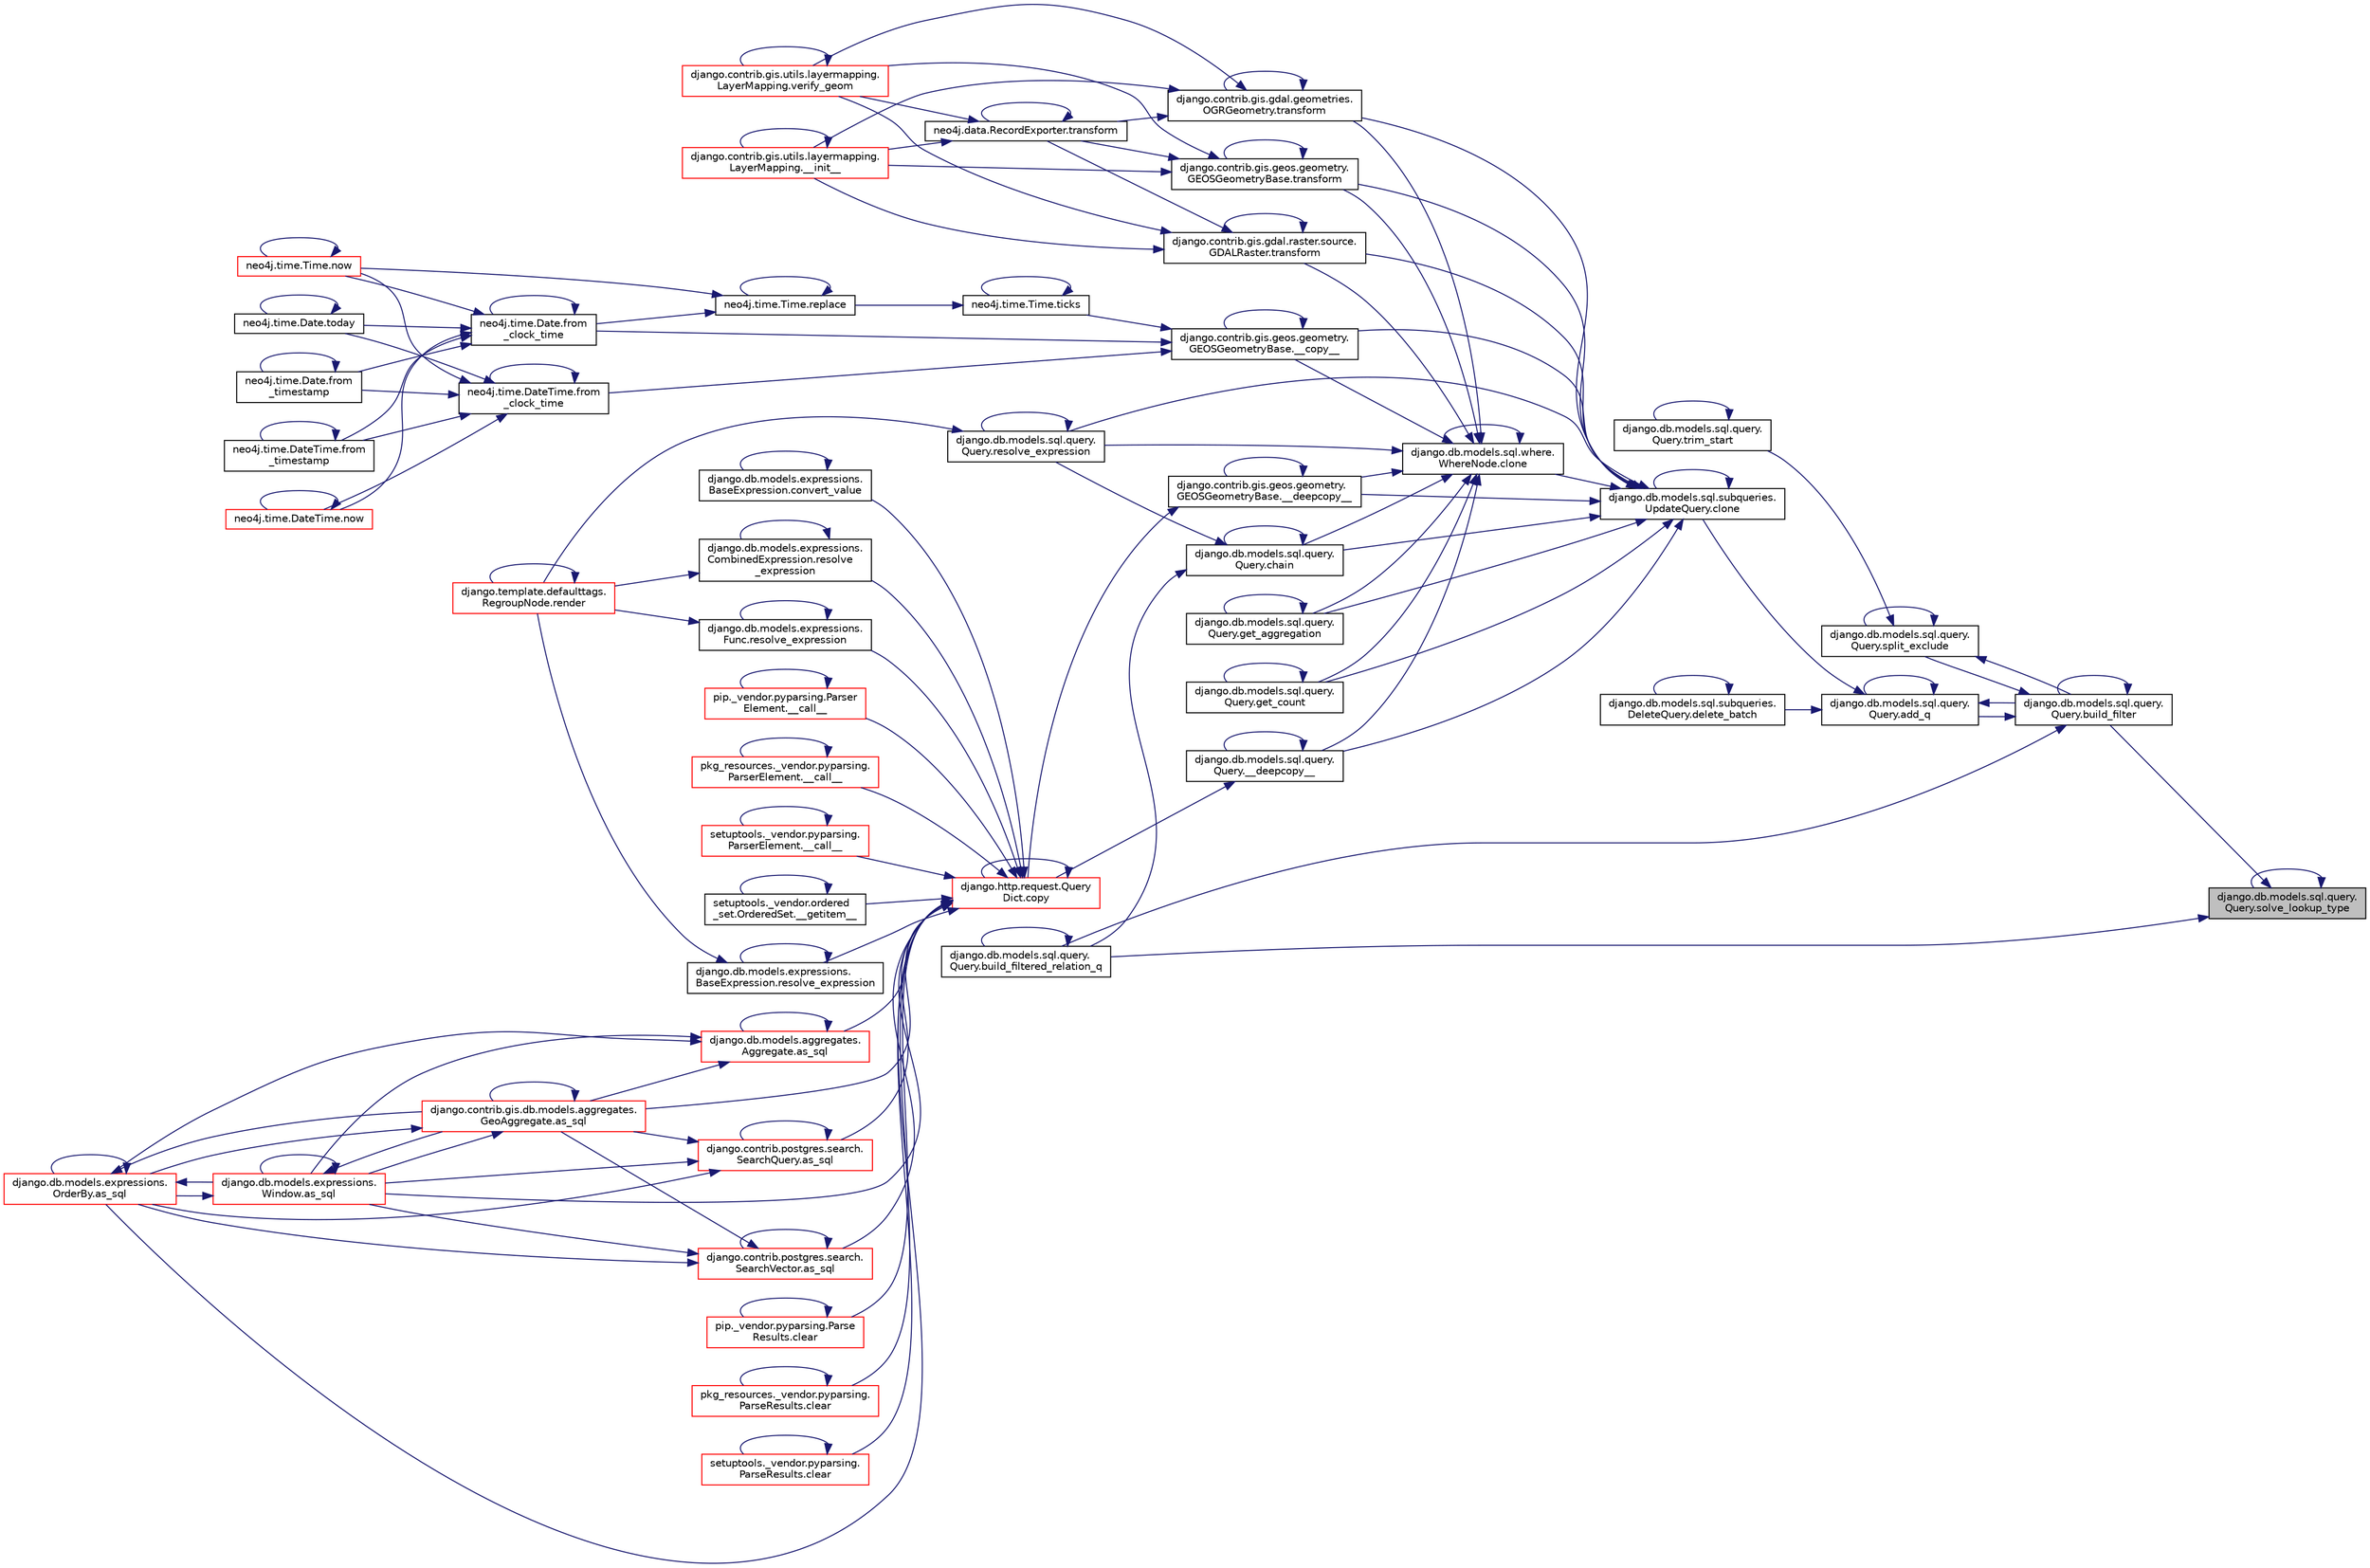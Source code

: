 digraph "django.db.models.sql.query.Query.solve_lookup_type"
{
 // LATEX_PDF_SIZE
  edge [fontname="Helvetica",fontsize="10",labelfontname="Helvetica",labelfontsize="10"];
  node [fontname="Helvetica",fontsize="10",shape=record];
  rankdir="RL";
  Node1 [label="django.db.models.sql.query.\lQuery.solve_lookup_type",height=0.2,width=0.4,color="black", fillcolor="grey75", style="filled", fontcolor="black",tooltip=" "];
  Node1 -> Node2 [dir="back",color="midnightblue",fontsize="10",style="solid",fontname="Helvetica"];
  Node2 [label="django.db.models.sql.query.\lQuery.build_filter",height=0.2,width=0.4,color="black", fillcolor="white", style="filled",URL="$d6/d30/classdjango_1_1db_1_1models_1_1sql_1_1query_1_1_query.html#a3565fa9d1085214980159515f173d668",tooltip=" "];
  Node2 -> Node3 [dir="back",color="midnightblue",fontsize="10",style="solid",fontname="Helvetica"];
  Node3 [label="django.db.models.sql.query.\lQuery.add_q",height=0.2,width=0.4,color="black", fillcolor="white", style="filled",URL="$d6/d30/classdjango_1_1db_1_1models_1_1sql_1_1query_1_1_query.html#aed1360c7f39dc7cab3261d18f90c87d4",tooltip=" "];
  Node3 -> Node3 [dir="back",color="midnightblue",fontsize="10",style="solid",fontname="Helvetica"];
  Node3 -> Node2 [dir="back",color="midnightblue",fontsize="10",style="solid",fontname="Helvetica"];
  Node3 -> Node4 [dir="back",color="midnightblue",fontsize="10",style="solid",fontname="Helvetica"];
  Node4 [label="django.db.models.sql.subqueries.\lUpdateQuery.clone",height=0.2,width=0.4,color="black", fillcolor="white", style="filled",URL="$d5/de4/classdjango_1_1db_1_1models_1_1sql_1_1subqueries_1_1_update_query.html#aa27f04cebfd03635df399ef4c8a4b203",tooltip=" "];
  Node4 -> Node5 [dir="back",color="midnightblue",fontsize="10",style="solid",fontname="Helvetica"];
  Node5 [label="django.contrib.gis.geos.geometry.\lGEOSGeometryBase.__copy__",height=0.2,width=0.4,color="black", fillcolor="white", style="filled",URL="$d0/d97/classdjango_1_1contrib_1_1gis_1_1geos_1_1geometry_1_1_g_e_o_s_geometry_base.html#ad0b8f9f034cdd53b3646bc83bebfee9d",tooltip=" "];
  Node5 -> Node5 [dir="back",color="midnightblue",fontsize="10",style="solid",fontname="Helvetica"];
  Node5 -> Node6 [dir="back",color="midnightblue",fontsize="10",style="solid",fontname="Helvetica"];
  Node6 [label="neo4j.time.Date.from\l_clock_time",height=0.2,width=0.4,color="black", fillcolor="white", style="filled",URL="$d1/d6f/classneo4j_1_1time_1_1_date.html#a6e815a48a02a3f3d230e95d923cfb43b",tooltip=" "];
  Node6 -> Node6 [dir="back",color="midnightblue",fontsize="10",style="solid",fontname="Helvetica"];
  Node6 -> Node7 [dir="back",color="midnightblue",fontsize="10",style="solid",fontname="Helvetica"];
  Node7 [label="neo4j.time.Date.from\l_timestamp",height=0.2,width=0.4,color="black", fillcolor="white", style="filled",URL="$d1/d6f/classneo4j_1_1time_1_1_date.html#ad58021fec6b36c49f254926089415622",tooltip=" "];
  Node7 -> Node7 [dir="back",color="midnightblue",fontsize="10",style="solid",fontname="Helvetica"];
  Node6 -> Node8 [dir="back",color="midnightblue",fontsize="10",style="solid",fontname="Helvetica"];
  Node8 [label="neo4j.time.DateTime.from\l_timestamp",height=0.2,width=0.4,color="black", fillcolor="white", style="filled",URL="$d4/dcd/classneo4j_1_1time_1_1_date_time.html#a4d4684a2c591eafc581a2fda9ce123c9",tooltip=" "];
  Node8 -> Node8 [dir="back",color="midnightblue",fontsize="10",style="solid",fontname="Helvetica"];
  Node6 -> Node9 [dir="back",color="midnightblue",fontsize="10",style="solid",fontname="Helvetica"];
  Node9 [label="neo4j.time.Time.now",height=0.2,width=0.4,color="red", fillcolor="white", style="filled",URL="$db/d2a/classneo4j_1_1time_1_1_time.html#af50231a17a30a4c4cee2fcad3c023f46",tooltip=" "];
  Node9 -> Node9 [dir="back",color="midnightblue",fontsize="10",style="solid",fontname="Helvetica"];
  Node6 -> Node406 [dir="back",color="midnightblue",fontsize="10",style="solid",fontname="Helvetica"];
  Node406 [label="neo4j.time.DateTime.now",height=0.2,width=0.4,color="red", fillcolor="white", style="filled",URL="$d4/dcd/classneo4j_1_1time_1_1_date_time.html#a2b498ad246b4e6ad2238a68ad375ce34",tooltip=" "];
  Node406 -> Node406 [dir="back",color="midnightblue",fontsize="10",style="solid",fontname="Helvetica"];
  Node6 -> Node407 [dir="back",color="midnightblue",fontsize="10",style="solid",fontname="Helvetica"];
  Node407 [label="neo4j.time.Date.today",height=0.2,width=0.4,color="black", fillcolor="white", style="filled",URL="$d1/d6f/classneo4j_1_1time_1_1_date.html#a9f063ca6ba2a1f9c67cb16ee405d8c93",tooltip=" "];
  Node407 -> Node407 [dir="back",color="midnightblue",fontsize="10",style="solid",fontname="Helvetica"];
  Node5 -> Node405 [dir="back",color="midnightblue",fontsize="10",style="solid",fontname="Helvetica"];
  Node405 [label="neo4j.time.DateTime.from\l_clock_time",height=0.2,width=0.4,color="black", fillcolor="white", style="filled",URL="$d4/dcd/classneo4j_1_1time_1_1_date_time.html#a12a2d4d1586b225b0a6156d4e6d4cc0c",tooltip=" "];
  Node405 -> Node405 [dir="back",color="midnightblue",fontsize="10",style="solid",fontname="Helvetica"];
  Node405 -> Node7 [dir="back",color="midnightblue",fontsize="10",style="solid",fontname="Helvetica"];
  Node405 -> Node8 [dir="back",color="midnightblue",fontsize="10",style="solid",fontname="Helvetica"];
  Node405 -> Node9 [dir="back",color="midnightblue",fontsize="10",style="solid",fontname="Helvetica"];
  Node405 -> Node406 [dir="back",color="midnightblue",fontsize="10",style="solid",fontname="Helvetica"];
  Node405 -> Node407 [dir="back",color="midnightblue",fontsize="10",style="solid",fontname="Helvetica"];
  Node5 -> Node458 [dir="back",color="midnightblue",fontsize="10",style="solid",fontname="Helvetica"];
  Node458 [label="neo4j.time.Time.ticks",height=0.2,width=0.4,color="black", fillcolor="white", style="filled",URL="$db/d2a/classneo4j_1_1time_1_1_time.html#af3cbc3ab118ea3f7c8aaee2cc13a89e1",tooltip=" "];
  Node458 -> Node459 [dir="back",color="midnightblue",fontsize="10",style="solid",fontname="Helvetica"];
  Node459 [label="neo4j.time.Time.replace",height=0.2,width=0.4,color="black", fillcolor="white", style="filled",URL="$db/d2a/classneo4j_1_1time_1_1_time.html#a5460a840afb4c8da3de9bb82646b9c28",tooltip=" "];
  Node459 -> Node6 [dir="back",color="midnightblue",fontsize="10",style="solid",fontname="Helvetica"];
  Node459 -> Node9 [dir="back",color="midnightblue",fontsize="10",style="solid",fontname="Helvetica"];
  Node459 -> Node459 [dir="back",color="midnightblue",fontsize="10",style="solid",fontname="Helvetica"];
  Node458 -> Node458 [dir="back",color="midnightblue",fontsize="10",style="solid",fontname="Helvetica"];
  Node4 -> Node213 [dir="back",color="midnightblue",fontsize="10",style="solid",fontname="Helvetica"];
  Node213 [label="django.db.models.sql.query.\lQuery.__deepcopy__",height=0.2,width=0.4,color="black", fillcolor="white", style="filled",URL="$d6/d30/classdjango_1_1db_1_1models_1_1sql_1_1query_1_1_query.html#a47d0b39c5cf5d7f03c4ce7f394792e9e",tooltip=" "];
  Node213 -> Node213 [dir="back",color="midnightblue",fontsize="10",style="solid",fontname="Helvetica"];
  Node213 -> Node214 [dir="back",color="midnightblue",fontsize="10",style="solid",fontname="Helvetica"];
  Node214 [label="django.http.request.Query\lDict.copy",height=0.2,width=0.4,color="red", fillcolor="white", style="filled",URL="$d3/dd6/classdjango_1_1http_1_1request_1_1_query_dict.html#ae0e3cea351ea34f0e9139f73870da81e",tooltip=" "];
  Node214 -> Node14 [dir="back",color="midnightblue",fontsize="10",style="solid",fontname="Helvetica"];
  Node14 [label="pip._vendor.pyparsing.Parser\lElement.__call__",height=0.2,width=0.4,color="red", fillcolor="white", style="filled",URL="$df/d7f/classpip_1_1__vendor_1_1pyparsing_1_1_parser_element.html#ae345dfb10ea6a1e9c77120e86129ab16",tooltip=" "];
  Node14 -> Node14 [dir="back",color="midnightblue",fontsize="10",style="solid",fontname="Helvetica"];
  Node214 -> Node17 [dir="back",color="midnightblue",fontsize="10",style="solid",fontname="Helvetica"];
  Node17 [label="pkg_resources._vendor.pyparsing.\lParserElement.__call__",height=0.2,width=0.4,color="red", fillcolor="white", style="filled",URL="$de/df0/classpkg__resources_1_1__vendor_1_1pyparsing_1_1_parser_element.html#a43d9a7e720d29a80c49f63998712c9a5",tooltip=" "];
  Node17 -> Node17 [dir="back",color="midnightblue",fontsize="10",style="solid",fontname="Helvetica"];
  Node214 -> Node18 [dir="back",color="midnightblue",fontsize="10",style="solid",fontname="Helvetica"];
  Node18 [label="setuptools._vendor.pyparsing.\lParserElement.__call__",height=0.2,width=0.4,color="red", fillcolor="white", style="filled",URL="$d9/d25/classsetuptools_1_1__vendor_1_1pyparsing_1_1_parser_element.html#a7f154aa4d9339f88d2306325bf99b953",tooltip=" "];
  Node18 -> Node18 [dir="back",color="midnightblue",fontsize="10",style="solid",fontname="Helvetica"];
  Node214 -> Node19 [dir="back",color="midnightblue",fontsize="10",style="solid",fontname="Helvetica"];
  Node19 [label="setuptools._vendor.ordered\l_set.OrderedSet.__getitem__",height=0.2,width=0.4,color="black", fillcolor="white", style="filled",URL="$d0/d40/classsetuptools_1_1__vendor_1_1ordered__set_1_1_ordered_set.html#afa5d263824cc35374a0cf762672f68ae",tooltip=" "];
  Node19 -> Node19 [dir="back",color="midnightblue",fontsize="10",style="solid",fontname="Helvetica"];
  Node214 -> Node20 [dir="back",color="midnightblue",fontsize="10",style="solid",fontname="Helvetica"];
  Node20 [label="django.db.models.aggregates.\lAggregate.as_sql",height=0.2,width=0.4,color="red", fillcolor="white", style="filled",URL="$d7/d0c/classdjango_1_1db_1_1models_1_1aggregates_1_1_aggregate.html#a86af10d7994d4f7a535cb7476201db71",tooltip=" "];
  Node20 -> Node20 [dir="back",color="midnightblue",fontsize="10",style="solid",fontname="Helvetica"];
  Node20 -> Node23 [dir="back",color="midnightblue",fontsize="10",style="solid",fontname="Helvetica"];
  Node23 [label="django.contrib.gis.db.models.aggregates.\lGeoAggregate.as_sql",height=0.2,width=0.4,color="red", fillcolor="white", style="filled",URL="$df/dbe/classdjango_1_1contrib_1_1gis_1_1db_1_1models_1_1aggregates_1_1_geo_aggregate.html#a129bfb83cb8d965d40be63e974594fa7",tooltip=" "];
  Node23 -> Node23 [dir="back",color="midnightblue",fontsize="10",style="solid",fontname="Helvetica"];
  Node23 -> Node24 [dir="back",color="midnightblue",fontsize="10",style="solid",fontname="Helvetica"];
  Node24 [label="django.db.models.expressions.\lWindow.as_sql",height=0.2,width=0.4,color="red", fillcolor="white", style="filled",URL="$d6/d1c/classdjango_1_1db_1_1models_1_1expressions_1_1_window.html#a2a81a422e2884ef2026394b0f83416dc",tooltip=" "];
  Node24 -> Node23 [dir="back",color="midnightblue",fontsize="10",style="solid",fontname="Helvetica"];
  Node24 -> Node24 [dir="back",color="midnightblue",fontsize="10",style="solid",fontname="Helvetica"];
  Node24 -> Node25 [dir="back",color="midnightblue",fontsize="10",style="solid",fontname="Helvetica"];
  Node25 [label="django.db.models.expressions.\lOrderBy.as_sql",height=0.2,width=0.4,color="red", fillcolor="white", style="filled",URL="$da/d4d/classdjango_1_1db_1_1models_1_1expressions_1_1_order_by.html#a343064ad7cfdac310e95fd997ee6d4cc",tooltip=" "];
  Node25 -> Node23 [dir="back",color="midnightblue",fontsize="10",style="solid",fontname="Helvetica"];
  Node25 -> Node24 [dir="back",color="midnightblue",fontsize="10",style="solid",fontname="Helvetica"];
  Node25 -> Node25 [dir="back",color="midnightblue",fontsize="10",style="solid",fontname="Helvetica"];
  Node23 -> Node25 [dir="back",color="midnightblue",fontsize="10",style="solid",fontname="Helvetica"];
  Node20 -> Node24 [dir="back",color="midnightblue",fontsize="10",style="solid",fontname="Helvetica"];
  Node20 -> Node25 [dir="back",color="midnightblue",fontsize="10",style="solid",fontname="Helvetica"];
  Node214 -> Node23 [dir="back",color="midnightblue",fontsize="10",style="solid",fontname="Helvetica"];
  Node214 -> Node34 [dir="back",color="midnightblue",fontsize="10",style="solid",fontname="Helvetica"];
  Node34 [label="django.contrib.postgres.search.\lSearchVector.as_sql",height=0.2,width=0.4,color="red", fillcolor="white", style="filled",URL="$d3/d9b/classdjango_1_1contrib_1_1postgres_1_1search_1_1_search_vector.html#a20b770d5d88a5d8d2c6b3f60feb66e07",tooltip=" "];
  Node34 -> Node23 [dir="back",color="midnightblue",fontsize="10",style="solid",fontname="Helvetica"];
  Node34 -> Node34 [dir="back",color="midnightblue",fontsize="10",style="solid",fontname="Helvetica"];
  Node34 -> Node24 [dir="back",color="midnightblue",fontsize="10",style="solid",fontname="Helvetica"];
  Node34 -> Node25 [dir="back",color="midnightblue",fontsize="10",style="solid",fontname="Helvetica"];
  Node214 -> Node35 [dir="back",color="midnightblue",fontsize="10",style="solid",fontname="Helvetica"];
  Node35 [label="django.contrib.postgres.search.\lSearchQuery.as_sql",height=0.2,width=0.4,color="red", fillcolor="white", style="filled",URL="$d4/d5f/classdjango_1_1contrib_1_1postgres_1_1search_1_1_search_query.html#a08057a93d8da31c23329543b1d429539",tooltip=" "];
  Node35 -> Node23 [dir="back",color="midnightblue",fontsize="10",style="solid",fontname="Helvetica"];
  Node35 -> Node35 [dir="back",color="midnightblue",fontsize="10",style="solid",fontname="Helvetica"];
  Node35 -> Node24 [dir="back",color="midnightblue",fontsize="10",style="solid",fontname="Helvetica"];
  Node35 -> Node25 [dir="back",color="midnightblue",fontsize="10",style="solid",fontname="Helvetica"];
  Node214 -> Node24 [dir="back",color="midnightblue",fontsize="10",style="solid",fontname="Helvetica"];
  Node214 -> Node25 [dir="back",color="midnightblue",fontsize="10",style="solid",fontname="Helvetica"];
  Node214 -> Node36 [dir="back",color="midnightblue",fontsize="10",style="solid",fontname="Helvetica"];
  Node36 [label="pip._vendor.pyparsing.Parse\lResults.clear",height=0.2,width=0.4,color="red", fillcolor="white", style="filled",URL="$d3/d5b/classpip_1_1__vendor_1_1pyparsing_1_1_parse_results.html#ab6e049e34b90004c1d59069da7a5cc08",tooltip=" "];
  Node36 -> Node36 [dir="back",color="midnightblue",fontsize="10",style="solid",fontname="Helvetica"];
  Node214 -> Node77 [dir="back",color="midnightblue",fontsize="10",style="solid",fontname="Helvetica"];
  Node77 [label="pkg_resources._vendor.pyparsing.\lParseResults.clear",height=0.2,width=0.4,color="red", fillcolor="white", style="filled",URL="$d3/d93/classpkg__resources_1_1__vendor_1_1pyparsing_1_1_parse_results.html#a14a75f633961fdc58d077c5d26635038",tooltip=" "];
  Node77 -> Node77 [dir="back",color="midnightblue",fontsize="10",style="solid",fontname="Helvetica"];
  Node214 -> Node215 [dir="back",color="midnightblue",fontsize="10",style="solid",fontname="Helvetica"];
  Node215 [label="setuptools._vendor.pyparsing.\lParseResults.clear",height=0.2,width=0.4,color="red", fillcolor="white", style="filled",URL="$df/d77/classsetuptools_1_1__vendor_1_1pyparsing_1_1_parse_results.html#a2683a26b96b087edaec172f6f837058b",tooltip=" "];
  Node215 -> Node215 [dir="back",color="midnightblue",fontsize="10",style="solid",fontname="Helvetica"];
  Node214 -> Node220 [dir="back",color="midnightblue",fontsize="10",style="solid",fontname="Helvetica"];
  Node220 [label="django.db.models.expressions.\lBaseExpression.convert_value",height=0.2,width=0.4,color="black", fillcolor="white", style="filled",URL="$de/d6b/classdjango_1_1db_1_1models_1_1expressions_1_1_base_expression.html#a17a709653d93ba657fb2ed791346e38f",tooltip=" "];
  Node220 -> Node220 [dir="back",color="midnightblue",fontsize="10",style="solid",fontname="Helvetica"];
  Node214 -> Node214 [dir="back",color="midnightblue",fontsize="10",style="solid",fontname="Helvetica"];
  Node214 -> Node221 [dir="back",color="midnightblue",fontsize="10",style="solid",fontname="Helvetica"];
  Node221 [label="django.db.models.expressions.\lBaseExpression.resolve_expression",height=0.2,width=0.4,color="black", fillcolor="white", style="filled",URL="$de/d6b/classdjango_1_1db_1_1models_1_1expressions_1_1_base_expression.html#aa13750acce26e49830dd7f797f938bdc",tooltip=" "];
  Node221 -> Node31 [dir="back",color="midnightblue",fontsize="10",style="solid",fontname="Helvetica"];
  Node31 [label="django.template.defaulttags.\lRegroupNode.render",height=0.2,width=0.4,color="red", fillcolor="white", style="filled",URL="$da/d86/classdjango_1_1template_1_1defaulttags_1_1_regroup_node.html#a301b8a2fd8a69d413de73aa3065f73c6",tooltip=" "];
  Node31 -> Node31 [dir="back",color="midnightblue",fontsize="10",style="solid",fontname="Helvetica"];
  Node221 -> Node221 [dir="back",color="midnightblue",fontsize="10",style="solid",fontname="Helvetica"];
  Node214 -> Node222 [dir="back",color="midnightblue",fontsize="10",style="solid",fontname="Helvetica"];
  Node222 [label="django.db.models.expressions.\lCombinedExpression.resolve\l_expression",height=0.2,width=0.4,color="black", fillcolor="white", style="filled",URL="$dc/d12/classdjango_1_1db_1_1models_1_1expressions_1_1_combined_expression.html#a48f503b2ffb0cf67a3064f0cfab1f191",tooltip=" "];
  Node222 -> Node31 [dir="back",color="midnightblue",fontsize="10",style="solid",fontname="Helvetica"];
  Node222 -> Node222 [dir="back",color="midnightblue",fontsize="10",style="solid",fontname="Helvetica"];
  Node214 -> Node223 [dir="back",color="midnightblue",fontsize="10",style="solid",fontname="Helvetica"];
  Node223 [label="django.db.models.expressions.\lFunc.resolve_expression",height=0.2,width=0.4,color="black", fillcolor="white", style="filled",URL="$d8/d57/classdjango_1_1db_1_1models_1_1expressions_1_1_func.html#ad831ab3b8c4ec8e2c9ea0353d6790d38",tooltip=" "];
  Node223 -> Node31 [dir="back",color="midnightblue",fontsize="10",style="solid",fontname="Helvetica"];
  Node223 -> Node223 [dir="back",color="midnightblue",fontsize="10",style="solid",fontname="Helvetica"];
  Node4 -> Node230 [dir="back",color="midnightblue",fontsize="10",style="solid",fontname="Helvetica"];
  Node230 [label="django.contrib.gis.geos.geometry.\lGEOSGeometryBase.__deepcopy__",height=0.2,width=0.4,color="black", fillcolor="white", style="filled",URL="$d0/d97/classdjango_1_1contrib_1_1gis_1_1geos_1_1geometry_1_1_g_e_o_s_geometry_base.html#abd885baf64b30178d1b8fc440359bd52",tooltip=" "];
  Node230 -> Node230 [dir="back",color="midnightblue",fontsize="10",style="solid",fontname="Helvetica"];
  Node230 -> Node214 [dir="back",color="midnightblue",fontsize="10",style="solid",fontname="Helvetica"];
  Node4 -> Node231 [dir="back",color="midnightblue",fontsize="10",style="solid",fontname="Helvetica"];
  Node231 [label="django.db.models.sql.query.\lQuery.chain",height=0.2,width=0.4,color="black", fillcolor="white", style="filled",URL="$d6/d30/classdjango_1_1db_1_1models_1_1sql_1_1query_1_1_query.html#a37be68b6aa70388830ba40dcf69226e0",tooltip=" "];
  Node231 -> Node232 [dir="back",color="midnightblue",fontsize="10",style="solid",fontname="Helvetica"];
  Node232 [label="django.db.models.sql.query.\lQuery.build_filtered_relation_q",height=0.2,width=0.4,color="black", fillcolor="white", style="filled",URL="$d6/d30/classdjango_1_1db_1_1models_1_1sql_1_1query_1_1_query.html#afd6c427661ede42224226b8ba1c4d667",tooltip=" "];
  Node232 -> Node232 [dir="back",color="midnightblue",fontsize="10",style="solid",fontname="Helvetica"];
  Node231 -> Node231 [dir="back",color="midnightblue",fontsize="10",style="solid",fontname="Helvetica"];
  Node231 -> Node233 [dir="back",color="midnightblue",fontsize="10",style="solid",fontname="Helvetica"];
  Node233 [label="django.db.models.sql.query.\lQuery.resolve_expression",height=0.2,width=0.4,color="black", fillcolor="white", style="filled",URL="$d6/d30/classdjango_1_1db_1_1models_1_1sql_1_1query_1_1_query.html#a9e8ca457b39c8f73a40d5ab53980fe1b",tooltip=" "];
  Node233 -> Node31 [dir="back",color="midnightblue",fontsize="10",style="solid",fontname="Helvetica"];
  Node233 -> Node233 [dir="back",color="midnightblue",fontsize="10",style="solid",fontname="Helvetica"];
  Node4 -> Node4 [dir="back",color="midnightblue",fontsize="10",style="solid",fontname="Helvetica"];
  Node4 -> Node234 [dir="back",color="midnightblue",fontsize="10",style="solid",fontname="Helvetica"];
  Node234 [label="django.db.models.sql.where.\lWhereNode.clone",height=0.2,width=0.4,color="black", fillcolor="white", style="filled",URL="$db/da3/classdjango_1_1db_1_1models_1_1sql_1_1where_1_1_where_node.html#aa169773c5fb2dda662bec5946ed79263",tooltip=" "];
  Node234 -> Node5 [dir="back",color="midnightblue",fontsize="10",style="solid",fontname="Helvetica"];
  Node234 -> Node213 [dir="back",color="midnightblue",fontsize="10",style="solid",fontname="Helvetica"];
  Node234 -> Node230 [dir="back",color="midnightblue",fontsize="10",style="solid",fontname="Helvetica"];
  Node234 -> Node231 [dir="back",color="midnightblue",fontsize="10",style="solid",fontname="Helvetica"];
  Node234 -> Node234 [dir="back",color="midnightblue",fontsize="10",style="solid",fontname="Helvetica"];
  Node234 -> Node235 [dir="back",color="midnightblue",fontsize="10",style="solid",fontname="Helvetica"];
  Node235 [label="django.db.models.sql.query.\lQuery.get_aggregation",height=0.2,width=0.4,color="black", fillcolor="white", style="filled",URL="$d6/d30/classdjango_1_1db_1_1models_1_1sql_1_1query_1_1_query.html#ab4d610fd0c5584b3a54114136328c7f2",tooltip=" "];
  Node235 -> Node235 [dir="back",color="midnightblue",fontsize="10",style="solid",fontname="Helvetica"];
  Node234 -> Node236 [dir="back",color="midnightblue",fontsize="10",style="solid",fontname="Helvetica"];
  Node236 [label="django.db.models.sql.query.\lQuery.get_count",height=0.2,width=0.4,color="black", fillcolor="white", style="filled",URL="$d6/d30/classdjango_1_1db_1_1models_1_1sql_1_1query_1_1_query.html#ac79609ff8cae523450ee522120f71f02",tooltip=" "];
  Node236 -> Node236 [dir="back",color="midnightblue",fontsize="10",style="solid",fontname="Helvetica"];
  Node234 -> Node233 [dir="back",color="midnightblue",fontsize="10",style="solid",fontname="Helvetica"];
  Node234 -> Node237 [dir="back",color="midnightblue",fontsize="10",style="solid",fontname="Helvetica"];
  Node237 [label="django.contrib.gis.gdal.geometries.\lOGRGeometry.transform",height=0.2,width=0.4,color="black", fillcolor="white", style="filled",URL="$dd/d78/classdjango_1_1contrib_1_1gis_1_1gdal_1_1geometries_1_1_o_g_r_geometry.html#a226a7d57d4415577e5134c074054bc99",tooltip=" "];
  Node237 -> Node238 [dir="back",color="midnightblue",fontsize="10",style="solid",fontname="Helvetica"];
  Node238 [label="django.contrib.gis.utils.layermapping.\lLayerMapping.__init__",height=0.2,width=0.4,color="red", fillcolor="white", style="filled",URL="$d5/d90/classdjango_1_1contrib_1_1gis_1_1utils_1_1layermapping_1_1_layer_mapping.html#a441abbcdca471c0850e042f57479dcf7",tooltip=" "];
  Node238 -> Node238 [dir="back",color="midnightblue",fontsize="10",style="solid",fontname="Helvetica"];
  Node237 -> Node237 [dir="back",color="midnightblue",fontsize="10",style="solid",fontname="Helvetica"];
  Node237 -> Node239 [dir="back",color="midnightblue",fontsize="10",style="solid",fontname="Helvetica"];
  Node239 [label="neo4j.data.RecordExporter.transform",height=0.2,width=0.4,color="black", fillcolor="white", style="filled",URL="$d0/d43/classneo4j_1_1data_1_1_record_exporter.html#af57c6f246b7a8a74a10483e2b72d2324",tooltip=" "];
  Node239 -> Node238 [dir="back",color="midnightblue",fontsize="10",style="solid",fontname="Helvetica"];
  Node239 -> Node239 [dir="back",color="midnightblue",fontsize="10",style="solid",fontname="Helvetica"];
  Node239 -> Node240 [dir="back",color="midnightblue",fontsize="10",style="solid",fontname="Helvetica"];
  Node240 [label="django.contrib.gis.utils.layermapping.\lLayerMapping.verify_geom",height=0.2,width=0.4,color="red", fillcolor="white", style="filled",URL="$d5/d90/classdjango_1_1contrib_1_1gis_1_1utils_1_1layermapping_1_1_layer_mapping.html#a890f581dde917ba02fda1ab9f42132c7",tooltip=" "];
  Node240 -> Node240 [dir="back",color="midnightblue",fontsize="10",style="solid",fontname="Helvetica"];
  Node237 -> Node240 [dir="back",color="midnightblue",fontsize="10",style="solid",fontname="Helvetica"];
  Node234 -> Node261 [dir="back",color="midnightblue",fontsize="10",style="solid",fontname="Helvetica"];
  Node261 [label="django.contrib.gis.geos.geometry.\lGEOSGeometryBase.transform",height=0.2,width=0.4,color="black", fillcolor="white", style="filled",URL="$d0/d97/classdjango_1_1contrib_1_1gis_1_1geos_1_1geometry_1_1_g_e_o_s_geometry_base.html#ac923464876d4b3837fba9dd803901fd4",tooltip=" "];
  Node261 -> Node238 [dir="back",color="midnightblue",fontsize="10",style="solid",fontname="Helvetica"];
  Node261 -> Node261 [dir="back",color="midnightblue",fontsize="10",style="solid",fontname="Helvetica"];
  Node261 -> Node239 [dir="back",color="midnightblue",fontsize="10",style="solid",fontname="Helvetica"];
  Node261 -> Node240 [dir="back",color="midnightblue",fontsize="10",style="solid",fontname="Helvetica"];
  Node234 -> Node262 [dir="back",color="midnightblue",fontsize="10",style="solid",fontname="Helvetica"];
  Node262 [label="django.contrib.gis.gdal.raster.source.\lGDALRaster.transform",height=0.2,width=0.4,color="black", fillcolor="white", style="filled",URL="$db/dff/classdjango_1_1contrib_1_1gis_1_1gdal_1_1raster_1_1source_1_1_g_d_a_l_raster.html#af3ba81aa62a5cbe23044654c37dc4d7e",tooltip=" "];
  Node262 -> Node238 [dir="back",color="midnightblue",fontsize="10",style="solid",fontname="Helvetica"];
  Node262 -> Node262 [dir="back",color="midnightblue",fontsize="10",style="solid",fontname="Helvetica"];
  Node262 -> Node239 [dir="back",color="midnightblue",fontsize="10",style="solid",fontname="Helvetica"];
  Node262 -> Node240 [dir="back",color="midnightblue",fontsize="10",style="solid",fontname="Helvetica"];
  Node4 -> Node235 [dir="back",color="midnightblue",fontsize="10",style="solid",fontname="Helvetica"];
  Node4 -> Node236 [dir="back",color="midnightblue",fontsize="10",style="solid",fontname="Helvetica"];
  Node4 -> Node233 [dir="back",color="midnightblue",fontsize="10",style="solid",fontname="Helvetica"];
  Node4 -> Node237 [dir="back",color="midnightblue",fontsize="10",style="solid",fontname="Helvetica"];
  Node4 -> Node261 [dir="back",color="midnightblue",fontsize="10",style="solid",fontname="Helvetica"];
  Node4 -> Node262 [dir="back",color="midnightblue",fontsize="10",style="solid",fontname="Helvetica"];
  Node3 -> Node679 [dir="back",color="midnightblue",fontsize="10",style="solid",fontname="Helvetica"];
  Node679 [label="django.db.models.sql.subqueries.\lDeleteQuery.delete_batch",height=0.2,width=0.4,color="black", fillcolor="white", style="filled",URL="$d2/df9/classdjango_1_1db_1_1models_1_1sql_1_1subqueries_1_1_delete_query.html#a84152dacba28c50c5743f61b7f47a924",tooltip=" "];
  Node679 -> Node679 [dir="back",color="midnightblue",fontsize="10",style="solid",fontname="Helvetica"];
  Node2 -> Node2 [dir="back",color="midnightblue",fontsize="10",style="solid",fontname="Helvetica"];
  Node2 -> Node232 [dir="back",color="midnightblue",fontsize="10",style="solid",fontname="Helvetica"];
  Node2 -> Node680 [dir="back",color="midnightblue",fontsize="10",style="solid",fontname="Helvetica"];
  Node680 [label="django.db.models.sql.query.\lQuery.split_exclude",height=0.2,width=0.4,color="black", fillcolor="white", style="filled",URL="$d6/d30/classdjango_1_1db_1_1models_1_1sql_1_1query_1_1_query.html#aa0daeedd1c25b2d3163d1e665453f7cb",tooltip=" "];
  Node680 -> Node2 [dir="back",color="midnightblue",fontsize="10",style="solid",fontname="Helvetica"];
  Node680 -> Node680 [dir="back",color="midnightblue",fontsize="10",style="solid",fontname="Helvetica"];
  Node680 -> Node681 [dir="back",color="midnightblue",fontsize="10",style="solid",fontname="Helvetica"];
  Node681 [label="django.db.models.sql.query.\lQuery.trim_start",height=0.2,width=0.4,color="black", fillcolor="white", style="filled",URL="$d6/d30/classdjango_1_1db_1_1models_1_1sql_1_1query_1_1_query.html#af6f233298c03689fa2de5d00dc93d7bb",tooltip=" "];
  Node681 -> Node681 [dir="back",color="midnightblue",fontsize="10",style="solid",fontname="Helvetica"];
  Node1 -> Node232 [dir="back",color="midnightblue",fontsize="10",style="solid",fontname="Helvetica"];
  Node1 -> Node1 [dir="back",color="midnightblue",fontsize="10",style="solid",fontname="Helvetica"];
}
